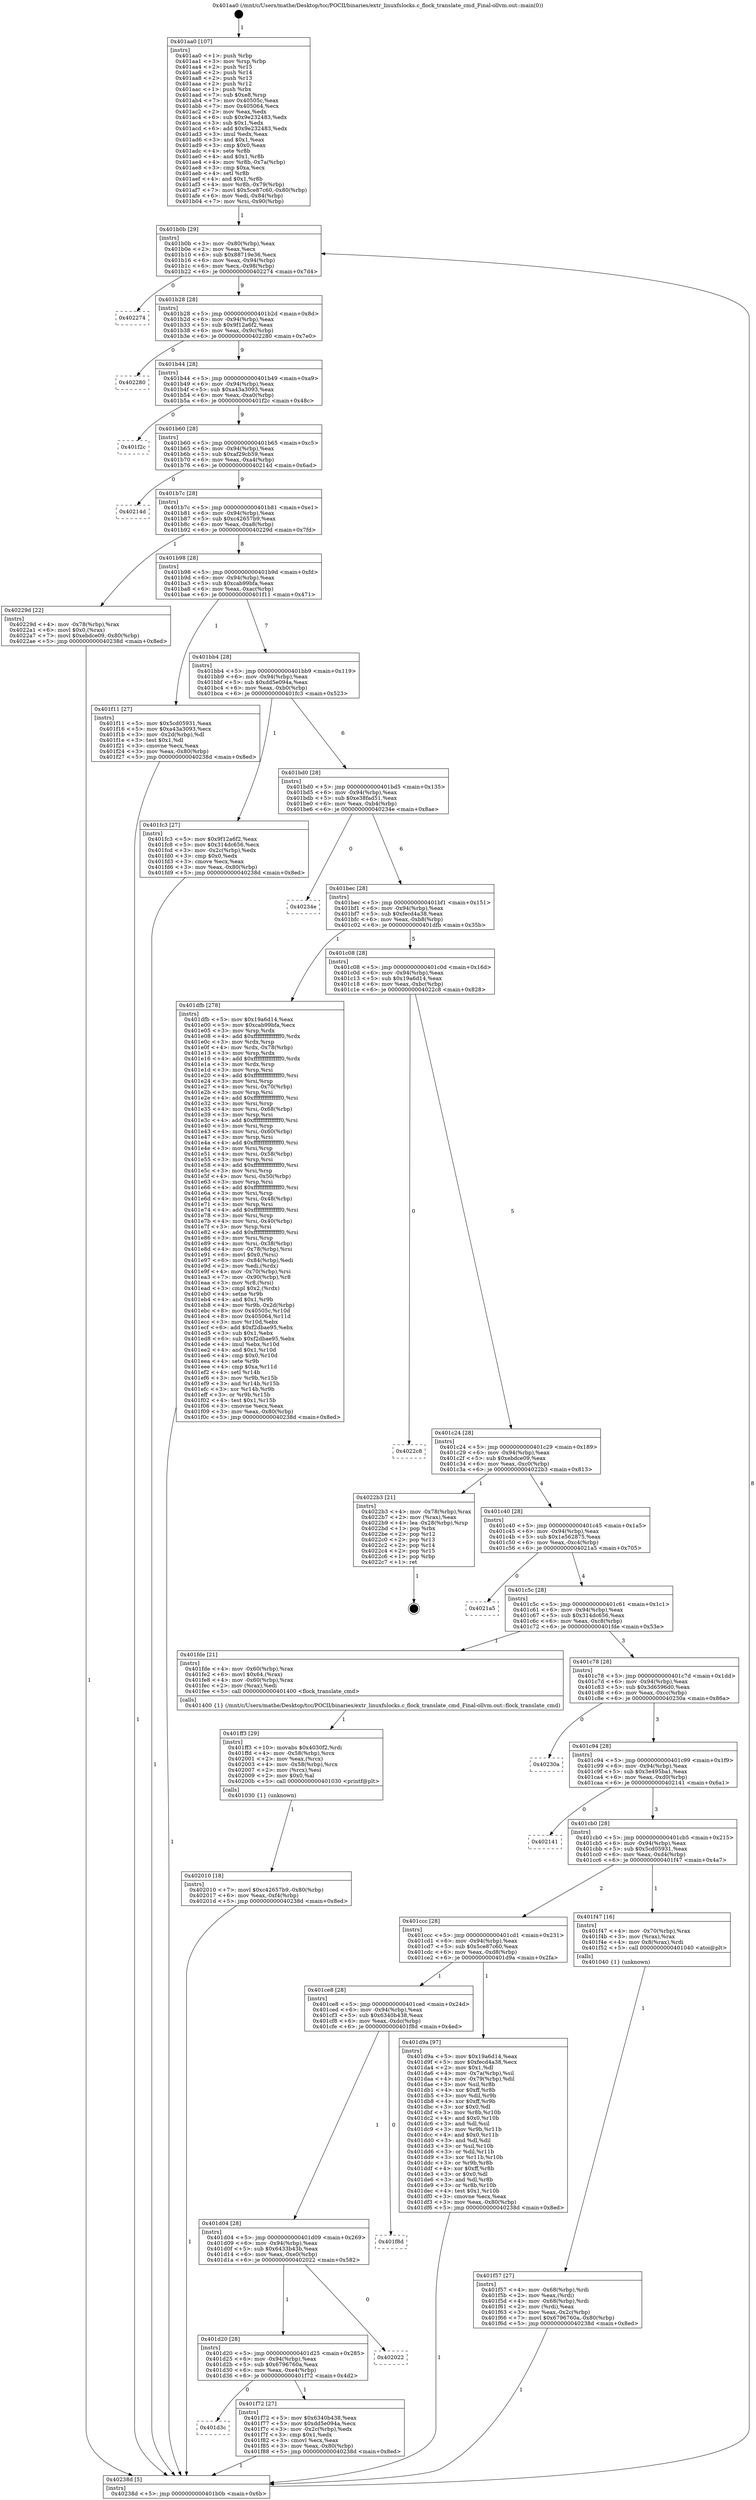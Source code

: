 digraph "0x401aa0" {
  label = "0x401aa0 (/mnt/c/Users/mathe/Desktop/tcc/POCII/binaries/extr_linuxfslocks.c_flock_translate_cmd_Final-ollvm.out::main(0))"
  labelloc = "t"
  node[shape=record]

  Entry [label="",width=0.3,height=0.3,shape=circle,fillcolor=black,style=filled]
  "0x401b0b" [label="{
     0x401b0b [29]\l
     | [instrs]\l
     &nbsp;&nbsp;0x401b0b \<+3\>: mov -0x80(%rbp),%eax\l
     &nbsp;&nbsp;0x401b0e \<+2\>: mov %eax,%ecx\l
     &nbsp;&nbsp;0x401b10 \<+6\>: sub $0x88719e36,%ecx\l
     &nbsp;&nbsp;0x401b16 \<+6\>: mov %eax,-0x94(%rbp)\l
     &nbsp;&nbsp;0x401b1c \<+6\>: mov %ecx,-0x98(%rbp)\l
     &nbsp;&nbsp;0x401b22 \<+6\>: je 0000000000402274 \<main+0x7d4\>\l
  }"]
  "0x402274" [label="{
     0x402274\l
  }", style=dashed]
  "0x401b28" [label="{
     0x401b28 [28]\l
     | [instrs]\l
     &nbsp;&nbsp;0x401b28 \<+5\>: jmp 0000000000401b2d \<main+0x8d\>\l
     &nbsp;&nbsp;0x401b2d \<+6\>: mov -0x94(%rbp),%eax\l
     &nbsp;&nbsp;0x401b33 \<+5\>: sub $0x9f12a6f2,%eax\l
     &nbsp;&nbsp;0x401b38 \<+6\>: mov %eax,-0x9c(%rbp)\l
     &nbsp;&nbsp;0x401b3e \<+6\>: je 0000000000402280 \<main+0x7e0\>\l
  }"]
  Exit [label="",width=0.3,height=0.3,shape=circle,fillcolor=black,style=filled,peripheries=2]
  "0x402280" [label="{
     0x402280\l
  }", style=dashed]
  "0x401b44" [label="{
     0x401b44 [28]\l
     | [instrs]\l
     &nbsp;&nbsp;0x401b44 \<+5\>: jmp 0000000000401b49 \<main+0xa9\>\l
     &nbsp;&nbsp;0x401b49 \<+6\>: mov -0x94(%rbp),%eax\l
     &nbsp;&nbsp;0x401b4f \<+5\>: sub $0xa43a3093,%eax\l
     &nbsp;&nbsp;0x401b54 \<+6\>: mov %eax,-0xa0(%rbp)\l
     &nbsp;&nbsp;0x401b5a \<+6\>: je 0000000000401f2c \<main+0x48c\>\l
  }"]
  "0x402010" [label="{
     0x402010 [18]\l
     | [instrs]\l
     &nbsp;&nbsp;0x402010 \<+7\>: movl $0xc42657b9,-0x80(%rbp)\l
     &nbsp;&nbsp;0x402017 \<+6\>: mov %eax,-0xf4(%rbp)\l
     &nbsp;&nbsp;0x40201d \<+5\>: jmp 000000000040238d \<main+0x8ed\>\l
  }"]
  "0x401f2c" [label="{
     0x401f2c\l
  }", style=dashed]
  "0x401b60" [label="{
     0x401b60 [28]\l
     | [instrs]\l
     &nbsp;&nbsp;0x401b60 \<+5\>: jmp 0000000000401b65 \<main+0xc5\>\l
     &nbsp;&nbsp;0x401b65 \<+6\>: mov -0x94(%rbp),%eax\l
     &nbsp;&nbsp;0x401b6b \<+5\>: sub $0xaf29cb59,%eax\l
     &nbsp;&nbsp;0x401b70 \<+6\>: mov %eax,-0xa4(%rbp)\l
     &nbsp;&nbsp;0x401b76 \<+6\>: je 000000000040214d \<main+0x6ad\>\l
  }"]
  "0x401ff3" [label="{
     0x401ff3 [29]\l
     | [instrs]\l
     &nbsp;&nbsp;0x401ff3 \<+10\>: movabs $0x4030f2,%rdi\l
     &nbsp;&nbsp;0x401ffd \<+4\>: mov -0x58(%rbp),%rcx\l
     &nbsp;&nbsp;0x402001 \<+2\>: mov %eax,(%rcx)\l
     &nbsp;&nbsp;0x402003 \<+4\>: mov -0x58(%rbp),%rcx\l
     &nbsp;&nbsp;0x402007 \<+2\>: mov (%rcx),%esi\l
     &nbsp;&nbsp;0x402009 \<+2\>: mov $0x0,%al\l
     &nbsp;&nbsp;0x40200b \<+5\>: call 0000000000401030 \<printf@plt\>\l
     | [calls]\l
     &nbsp;&nbsp;0x401030 \{1\} (unknown)\l
  }"]
  "0x40214d" [label="{
     0x40214d\l
  }", style=dashed]
  "0x401b7c" [label="{
     0x401b7c [28]\l
     | [instrs]\l
     &nbsp;&nbsp;0x401b7c \<+5\>: jmp 0000000000401b81 \<main+0xe1\>\l
     &nbsp;&nbsp;0x401b81 \<+6\>: mov -0x94(%rbp),%eax\l
     &nbsp;&nbsp;0x401b87 \<+5\>: sub $0xc42657b9,%eax\l
     &nbsp;&nbsp;0x401b8c \<+6\>: mov %eax,-0xa8(%rbp)\l
     &nbsp;&nbsp;0x401b92 \<+6\>: je 000000000040229d \<main+0x7fd\>\l
  }"]
  "0x401d3c" [label="{
     0x401d3c\l
  }", style=dashed]
  "0x40229d" [label="{
     0x40229d [22]\l
     | [instrs]\l
     &nbsp;&nbsp;0x40229d \<+4\>: mov -0x78(%rbp),%rax\l
     &nbsp;&nbsp;0x4022a1 \<+6\>: movl $0x0,(%rax)\l
     &nbsp;&nbsp;0x4022a7 \<+7\>: movl $0xebdce09,-0x80(%rbp)\l
     &nbsp;&nbsp;0x4022ae \<+5\>: jmp 000000000040238d \<main+0x8ed\>\l
  }"]
  "0x401b98" [label="{
     0x401b98 [28]\l
     | [instrs]\l
     &nbsp;&nbsp;0x401b98 \<+5\>: jmp 0000000000401b9d \<main+0xfd\>\l
     &nbsp;&nbsp;0x401b9d \<+6\>: mov -0x94(%rbp),%eax\l
     &nbsp;&nbsp;0x401ba3 \<+5\>: sub $0xcab99bfa,%eax\l
     &nbsp;&nbsp;0x401ba8 \<+6\>: mov %eax,-0xac(%rbp)\l
     &nbsp;&nbsp;0x401bae \<+6\>: je 0000000000401f11 \<main+0x471\>\l
  }"]
  "0x401f72" [label="{
     0x401f72 [27]\l
     | [instrs]\l
     &nbsp;&nbsp;0x401f72 \<+5\>: mov $0x6340b438,%eax\l
     &nbsp;&nbsp;0x401f77 \<+5\>: mov $0xdd5e094a,%ecx\l
     &nbsp;&nbsp;0x401f7c \<+3\>: mov -0x2c(%rbp),%edx\l
     &nbsp;&nbsp;0x401f7f \<+3\>: cmp $0x1,%edx\l
     &nbsp;&nbsp;0x401f82 \<+3\>: cmovl %ecx,%eax\l
     &nbsp;&nbsp;0x401f85 \<+3\>: mov %eax,-0x80(%rbp)\l
     &nbsp;&nbsp;0x401f88 \<+5\>: jmp 000000000040238d \<main+0x8ed\>\l
  }"]
  "0x401f11" [label="{
     0x401f11 [27]\l
     | [instrs]\l
     &nbsp;&nbsp;0x401f11 \<+5\>: mov $0x5cd05931,%eax\l
     &nbsp;&nbsp;0x401f16 \<+5\>: mov $0xa43a3093,%ecx\l
     &nbsp;&nbsp;0x401f1b \<+3\>: mov -0x2d(%rbp),%dl\l
     &nbsp;&nbsp;0x401f1e \<+3\>: test $0x1,%dl\l
     &nbsp;&nbsp;0x401f21 \<+3\>: cmovne %ecx,%eax\l
     &nbsp;&nbsp;0x401f24 \<+3\>: mov %eax,-0x80(%rbp)\l
     &nbsp;&nbsp;0x401f27 \<+5\>: jmp 000000000040238d \<main+0x8ed\>\l
  }"]
  "0x401bb4" [label="{
     0x401bb4 [28]\l
     | [instrs]\l
     &nbsp;&nbsp;0x401bb4 \<+5\>: jmp 0000000000401bb9 \<main+0x119\>\l
     &nbsp;&nbsp;0x401bb9 \<+6\>: mov -0x94(%rbp),%eax\l
     &nbsp;&nbsp;0x401bbf \<+5\>: sub $0xdd5e094a,%eax\l
     &nbsp;&nbsp;0x401bc4 \<+6\>: mov %eax,-0xb0(%rbp)\l
     &nbsp;&nbsp;0x401bca \<+6\>: je 0000000000401fc3 \<main+0x523\>\l
  }"]
  "0x401d20" [label="{
     0x401d20 [28]\l
     | [instrs]\l
     &nbsp;&nbsp;0x401d20 \<+5\>: jmp 0000000000401d25 \<main+0x285\>\l
     &nbsp;&nbsp;0x401d25 \<+6\>: mov -0x94(%rbp),%eax\l
     &nbsp;&nbsp;0x401d2b \<+5\>: sub $0x6796760a,%eax\l
     &nbsp;&nbsp;0x401d30 \<+6\>: mov %eax,-0xe4(%rbp)\l
     &nbsp;&nbsp;0x401d36 \<+6\>: je 0000000000401f72 \<main+0x4d2\>\l
  }"]
  "0x401fc3" [label="{
     0x401fc3 [27]\l
     | [instrs]\l
     &nbsp;&nbsp;0x401fc3 \<+5\>: mov $0x9f12a6f2,%eax\l
     &nbsp;&nbsp;0x401fc8 \<+5\>: mov $0x314dc656,%ecx\l
     &nbsp;&nbsp;0x401fcd \<+3\>: mov -0x2c(%rbp),%edx\l
     &nbsp;&nbsp;0x401fd0 \<+3\>: cmp $0x0,%edx\l
     &nbsp;&nbsp;0x401fd3 \<+3\>: cmove %ecx,%eax\l
     &nbsp;&nbsp;0x401fd6 \<+3\>: mov %eax,-0x80(%rbp)\l
     &nbsp;&nbsp;0x401fd9 \<+5\>: jmp 000000000040238d \<main+0x8ed\>\l
  }"]
  "0x401bd0" [label="{
     0x401bd0 [28]\l
     | [instrs]\l
     &nbsp;&nbsp;0x401bd0 \<+5\>: jmp 0000000000401bd5 \<main+0x135\>\l
     &nbsp;&nbsp;0x401bd5 \<+6\>: mov -0x94(%rbp),%eax\l
     &nbsp;&nbsp;0x401bdb \<+5\>: sub $0xe38fad51,%eax\l
     &nbsp;&nbsp;0x401be0 \<+6\>: mov %eax,-0xb4(%rbp)\l
     &nbsp;&nbsp;0x401be6 \<+6\>: je 000000000040234e \<main+0x8ae\>\l
  }"]
  "0x402022" [label="{
     0x402022\l
  }", style=dashed]
  "0x40234e" [label="{
     0x40234e\l
  }", style=dashed]
  "0x401bec" [label="{
     0x401bec [28]\l
     | [instrs]\l
     &nbsp;&nbsp;0x401bec \<+5\>: jmp 0000000000401bf1 \<main+0x151\>\l
     &nbsp;&nbsp;0x401bf1 \<+6\>: mov -0x94(%rbp),%eax\l
     &nbsp;&nbsp;0x401bf7 \<+5\>: sub $0xfecd4a38,%eax\l
     &nbsp;&nbsp;0x401bfc \<+6\>: mov %eax,-0xb8(%rbp)\l
     &nbsp;&nbsp;0x401c02 \<+6\>: je 0000000000401dfb \<main+0x35b\>\l
  }"]
  "0x401d04" [label="{
     0x401d04 [28]\l
     | [instrs]\l
     &nbsp;&nbsp;0x401d04 \<+5\>: jmp 0000000000401d09 \<main+0x269\>\l
     &nbsp;&nbsp;0x401d09 \<+6\>: mov -0x94(%rbp),%eax\l
     &nbsp;&nbsp;0x401d0f \<+5\>: sub $0x6433b43b,%eax\l
     &nbsp;&nbsp;0x401d14 \<+6\>: mov %eax,-0xe0(%rbp)\l
     &nbsp;&nbsp;0x401d1a \<+6\>: je 0000000000402022 \<main+0x582\>\l
  }"]
  "0x401dfb" [label="{
     0x401dfb [278]\l
     | [instrs]\l
     &nbsp;&nbsp;0x401dfb \<+5\>: mov $0x19a6d14,%eax\l
     &nbsp;&nbsp;0x401e00 \<+5\>: mov $0xcab99bfa,%ecx\l
     &nbsp;&nbsp;0x401e05 \<+3\>: mov %rsp,%rdx\l
     &nbsp;&nbsp;0x401e08 \<+4\>: add $0xfffffffffffffff0,%rdx\l
     &nbsp;&nbsp;0x401e0c \<+3\>: mov %rdx,%rsp\l
     &nbsp;&nbsp;0x401e0f \<+4\>: mov %rdx,-0x78(%rbp)\l
     &nbsp;&nbsp;0x401e13 \<+3\>: mov %rsp,%rdx\l
     &nbsp;&nbsp;0x401e16 \<+4\>: add $0xfffffffffffffff0,%rdx\l
     &nbsp;&nbsp;0x401e1a \<+3\>: mov %rdx,%rsp\l
     &nbsp;&nbsp;0x401e1d \<+3\>: mov %rsp,%rsi\l
     &nbsp;&nbsp;0x401e20 \<+4\>: add $0xfffffffffffffff0,%rsi\l
     &nbsp;&nbsp;0x401e24 \<+3\>: mov %rsi,%rsp\l
     &nbsp;&nbsp;0x401e27 \<+4\>: mov %rsi,-0x70(%rbp)\l
     &nbsp;&nbsp;0x401e2b \<+3\>: mov %rsp,%rsi\l
     &nbsp;&nbsp;0x401e2e \<+4\>: add $0xfffffffffffffff0,%rsi\l
     &nbsp;&nbsp;0x401e32 \<+3\>: mov %rsi,%rsp\l
     &nbsp;&nbsp;0x401e35 \<+4\>: mov %rsi,-0x68(%rbp)\l
     &nbsp;&nbsp;0x401e39 \<+3\>: mov %rsp,%rsi\l
     &nbsp;&nbsp;0x401e3c \<+4\>: add $0xfffffffffffffff0,%rsi\l
     &nbsp;&nbsp;0x401e40 \<+3\>: mov %rsi,%rsp\l
     &nbsp;&nbsp;0x401e43 \<+4\>: mov %rsi,-0x60(%rbp)\l
     &nbsp;&nbsp;0x401e47 \<+3\>: mov %rsp,%rsi\l
     &nbsp;&nbsp;0x401e4a \<+4\>: add $0xfffffffffffffff0,%rsi\l
     &nbsp;&nbsp;0x401e4e \<+3\>: mov %rsi,%rsp\l
     &nbsp;&nbsp;0x401e51 \<+4\>: mov %rsi,-0x58(%rbp)\l
     &nbsp;&nbsp;0x401e55 \<+3\>: mov %rsp,%rsi\l
     &nbsp;&nbsp;0x401e58 \<+4\>: add $0xfffffffffffffff0,%rsi\l
     &nbsp;&nbsp;0x401e5c \<+3\>: mov %rsi,%rsp\l
     &nbsp;&nbsp;0x401e5f \<+4\>: mov %rsi,-0x50(%rbp)\l
     &nbsp;&nbsp;0x401e63 \<+3\>: mov %rsp,%rsi\l
     &nbsp;&nbsp;0x401e66 \<+4\>: add $0xfffffffffffffff0,%rsi\l
     &nbsp;&nbsp;0x401e6a \<+3\>: mov %rsi,%rsp\l
     &nbsp;&nbsp;0x401e6d \<+4\>: mov %rsi,-0x48(%rbp)\l
     &nbsp;&nbsp;0x401e71 \<+3\>: mov %rsp,%rsi\l
     &nbsp;&nbsp;0x401e74 \<+4\>: add $0xfffffffffffffff0,%rsi\l
     &nbsp;&nbsp;0x401e78 \<+3\>: mov %rsi,%rsp\l
     &nbsp;&nbsp;0x401e7b \<+4\>: mov %rsi,-0x40(%rbp)\l
     &nbsp;&nbsp;0x401e7f \<+3\>: mov %rsp,%rsi\l
     &nbsp;&nbsp;0x401e82 \<+4\>: add $0xfffffffffffffff0,%rsi\l
     &nbsp;&nbsp;0x401e86 \<+3\>: mov %rsi,%rsp\l
     &nbsp;&nbsp;0x401e89 \<+4\>: mov %rsi,-0x38(%rbp)\l
     &nbsp;&nbsp;0x401e8d \<+4\>: mov -0x78(%rbp),%rsi\l
     &nbsp;&nbsp;0x401e91 \<+6\>: movl $0x0,(%rsi)\l
     &nbsp;&nbsp;0x401e97 \<+6\>: mov -0x84(%rbp),%edi\l
     &nbsp;&nbsp;0x401e9d \<+2\>: mov %edi,(%rdx)\l
     &nbsp;&nbsp;0x401e9f \<+4\>: mov -0x70(%rbp),%rsi\l
     &nbsp;&nbsp;0x401ea3 \<+7\>: mov -0x90(%rbp),%r8\l
     &nbsp;&nbsp;0x401eaa \<+3\>: mov %r8,(%rsi)\l
     &nbsp;&nbsp;0x401ead \<+3\>: cmpl $0x2,(%rdx)\l
     &nbsp;&nbsp;0x401eb0 \<+4\>: setne %r9b\l
     &nbsp;&nbsp;0x401eb4 \<+4\>: and $0x1,%r9b\l
     &nbsp;&nbsp;0x401eb8 \<+4\>: mov %r9b,-0x2d(%rbp)\l
     &nbsp;&nbsp;0x401ebc \<+8\>: mov 0x40505c,%r10d\l
     &nbsp;&nbsp;0x401ec4 \<+8\>: mov 0x405064,%r11d\l
     &nbsp;&nbsp;0x401ecc \<+3\>: mov %r10d,%ebx\l
     &nbsp;&nbsp;0x401ecf \<+6\>: add $0xf2dbae95,%ebx\l
     &nbsp;&nbsp;0x401ed5 \<+3\>: sub $0x1,%ebx\l
     &nbsp;&nbsp;0x401ed8 \<+6\>: sub $0xf2dbae95,%ebx\l
     &nbsp;&nbsp;0x401ede \<+4\>: imul %ebx,%r10d\l
     &nbsp;&nbsp;0x401ee2 \<+4\>: and $0x1,%r10d\l
     &nbsp;&nbsp;0x401ee6 \<+4\>: cmp $0x0,%r10d\l
     &nbsp;&nbsp;0x401eea \<+4\>: sete %r9b\l
     &nbsp;&nbsp;0x401eee \<+4\>: cmp $0xa,%r11d\l
     &nbsp;&nbsp;0x401ef2 \<+4\>: setl %r14b\l
     &nbsp;&nbsp;0x401ef6 \<+3\>: mov %r9b,%r15b\l
     &nbsp;&nbsp;0x401ef9 \<+3\>: and %r14b,%r15b\l
     &nbsp;&nbsp;0x401efc \<+3\>: xor %r14b,%r9b\l
     &nbsp;&nbsp;0x401eff \<+3\>: or %r9b,%r15b\l
     &nbsp;&nbsp;0x401f02 \<+4\>: test $0x1,%r15b\l
     &nbsp;&nbsp;0x401f06 \<+3\>: cmovne %ecx,%eax\l
     &nbsp;&nbsp;0x401f09 \<+3\>: mov %eax,-0x80(%rbp)\l
     &nbsp;&nbsp;0x401f0c \<+5\>: jmp 000000000040238d \<main+0x8ed\>\l
  }"]
  "0x401c08" [label="{
     0x401c08 [28]\l
     | [instrs]\l
     &nbsp;&nbsp;0x401c08 \<+5\>: jmp 0000000000401c0d \<main+0x16d\>\l
     &nbsp;&nbsp;0x401c0d \<+6\>: mov -0x94(%rbp),%eax\l
     &nbsp;&nbsp;0x401c13 \<+5\>: sub $0x19a6d14,%eax\l
     &nbsp;&nbsp;0x401c18 \<+6\>: mov %eax,-0xbc(%rbp)\l
     &nbsp;&nbsp;0x401c1e \<+6\>: je 00000000004022c8 \<main+0x828\>\l
  }"]
  "0x401f8d" [label="{
     0x401f8d\l
  }", style=dashed]
  "0x4022c8" [label="{
     0x4022c8\l
  }", style=dashed]
  "0x401c24" [label="{
     0x401c24 [28]\l
     | [instrs]\l
     &nbsp;&nbsp;0x401c24 \<+5\>: jmp 0000000000401c29 \<main+0x189\>\l
     &nbsp;&nbsp;0x401c29 \<+6\>: mov -0x94(%rbp),%eax\l
     &nbsp;&nbsp;0x401c2f \<+5\>: sub $0xebdce09,%eax\l
     &nbsp;&nbsp;0x401c34 \<+6\>: mov %eax,-0xc0(%rbp)\l
     &nbsp;&nbsp;0x401c3a \<+6\>: je 00000000004022b3 \<main+0x813\>\l
  }"]
  "0x401f57" [label="{
     0x401f57 [27]\l
     | [instrs]\l
     &nbsp;&nbsp;0x401f57 \<+4\>: mov -0x68(%rbp),%rdi\l
     &nbsp;&nbsp;0x401f5b \<+2\>: mov %eax,(%rdi)\l
     &nbsp;&nbsp;0x401f5d \<+4\>: mov -0x68(%rbp),%rdi\l
     &nbsp;&nbsp;0x401f61 \<+2\>: mov (%rdi),%eax\l
     &nbsp;&nbsp;0x401f63 \<+3\>: mov %eax,-0x2c(%rbp)\l
     &nbsp;&nbsp;0x401f66 \<+7\>: movl $0x6796760a,-0x80(%rbp)\l
     &nbsp;&nbsp;0x401f6d \<+5\>: jmp 000000000040238d \<main+0x8ed\>\l
  }"]
  "0x4022b3" [label="{
     0x4022b3 [21]\l
     | [instrs]\l
     &nbsp;&nbsp;0x4022b3 \<+4\>: mov -0x78(%rbp),%rax\l
     &nbsp;&nbsp;0x4022b7 \<+2\>: mov (%rax),%eax\l
     &nbsp;&nbsp;0x4022b9 \<+4\>: lea -0x28(%rbp),%rsp\l
     &nbsp;&nbsp;0x4022bd \<+1\>: pop %rbx\l
     &nbsp;&nbsp;0x4022be \<+2\>: pop %r12\l
     &nbsp;&nbsp;0x4022c0 \<+2\>: pop %r13\l
     &nbsp;&nbsp;0x4022c2 \<+2\>: pop %r14\l
     &nbsp;&nbsp;0x4022c4 \<+2\>: pop %r15\l
     &nbsp;&nbsp;0x4022c6 \<+1\>: pop %rbp\l
     &nbsp;&nbsp;0x4022c7 \<+1\>: ret\l
  }"]
  "0x401c40" [label="{
     0x401c40 [28]\l
     | [instrs]\l
     &nbsp;&nbsp;0x401c40 \<+5\>: jmp 0000000000401c45 \<main+0x1a5\>\l
     &nbsp;&nbsp;0x401c45 \<+6\>: mov -0x94(%rbp),%eax\l
     &nbsp;&nbsp;0x401c4b \<+5\>: sub $0x1e562875,%eax\l
     &nbsp;&nbsp;0x401c50 \<+6\>: mov %eax,-0xc4(%rbp)\l
     &nbsp;&nbsp;0x401c56 \<+6\>: je 00000000004021a5 \<main+0x705\>\l
  }"]
  "0x401aa0" [label="{
     0x401aa0 [107]\l
     | [instrs]\l
     &nbsp;&nbsp;0x401aa0 \<+1\>: push %rbp\l
     &nbsp;&nbsp;0x401aa1 \<+3\>: mov %rsp,%rbp\l
     &nbsp;&nbsp;0x401aa4 \<+2\>: push %r15\l
     &nbsp;&nbsp;0x401aa6 \<+2\>: push %r14\l
     &nbsp;&nbsp;0x401aa8 \<+2\>: push %r13\l
     &nbsp;&nbsp;0x401aaa \<+2\>: push %r12\l
     &nbsp;&nbsp;0x401aac \<+1\>: push %rbx\l
     &nbsp;&nbsp;0x401aad \<+7\>: sub $0xe8,%rsp\l
     &nbsp;&nbsp;0x401ab4 \<+7\>: mov 0x40505c,%eax\l
     &nbsp;&nbsp;0x401abb \<+7\>: mov 0x405064,%ecx\l
     &nbsp;&nbsp;0x401ac2 \<+2\>: mov %eax,%edx\l
     &nbsp;&nbsp;0x401ac4 \<+6\>: sub $0x9e232483,%edx\l
     &nbsp;&nbsp;0x401aca \<+3\>: sub $0x1,%edx\l
     &nbsp;&nbsp;0x401acd \<+6\>: add $0x9e232483,%edx\l
     &nbsp;&nbsp;0x401ad3 \<+3\>: imul %edx,%eax\l
     &nbsp;&nbsp;0x401ad6 \<+3\>: and $0x1,%eax\l
     &nbsp;&nbsp;0x401ad9 \<+3\>: cmp $0x0,%eax\l
     &nbsp;&nbsp;0x401adc \<+4\>: sete %r8b\l
     &nbsp;&nbsp;0x401ae0 \<+4\>: and $0x1,%r8b\l
     &nbsp;&nbsp;0x401ae4 \<+4\>: mov %r8b,-0x7a(%rbp)\l
     &nbsp;&nbsp;0x401ae8 \<+3\>: cmp $0xa,%ecx\l
     &nbsp;&nbsp;0x401aeb \<+4\>: setl %r8b\l
     &nbsp;&nbsp;0x401aef \<+4\>: and $0x1,%r8b\l
     &nbsp;&nbsp;0x401af3 \<+4\>: mov %r8b,-0x79(%rbp)\l
     &nbsp;&nbsp;0x401af7 \<+7\>: movl $0x5ce87c60,-0x80(%rbp)\l
     &nbsp;&nbsp;0x401afe \<+6\>: mov %edi,-0x84(%rbp)\l
     &nbsp;&nbsp;0x401b04 \<+7\>: mov %rsi,-0x90(%rbp)\l
  }"]
  "0x4021a5" [label="{
     0x4021a5\l
  }", style=dashed]
  "0x401c5c" [label="{
     0x401c5c [28]\l
     | [instrs]\l
     &nbsp;&nbsp;0x401c5c \<+5\>: jmp 0000000000401c61 \<main+0x1c1\>\l
     &nbsp;&nbsp;0x401c61 \<+6\>: mov -0x94(%rbp),%eax\l
     &nbsp;&nbsp;0x401c67 \<+5\>: sub $0x314dc656,%eax\l
     &nbsp;&nbsp;0x401c6c \<+6\>: mov %eax,-0xc8(%rbp)\l
     &nbsp;&nbsp;0x401c72 \<+6\>: je 0000000000401fde \<main+0x53e\>\l
  }"]
  "0x40238d" [label="{
     0x40238d [5]\l
     | [instrs]\l
     &nbsp;&nbsp;0x40238d \<+5\>: jmp 0000000000401b0b \<main+0x6b\>\l
  }"]
  "0x401fde" [label="{
     0x401fde [21]\l
     | [instrs]\l
     &nbsp;&nbsp;0x401fde \<+4\>: mov -0x60(%rbp),%rax\l
     &nbsp;&nbsp;0x401fe2 \<+6\>: movl $0x64,(%rax)\l
     &nbsp;&nbsp;0x401fe8 \<+4\>: mov -0x60(%rbp),%rax\l
     &nbsp;&nbsp;0x401fec \<+2\>: mov (%rax),%edi\l
     &nbsp;&nbsp;0x401fee \<+5\>: call 0000000000401400 \<flock_translate_cmd\>\l
     | [calls]\l
     &nbsp;&nbsp;0x401400 \{1\} (/mnt/c/Users/mathe/Desktop/tcc/POCII/binaries/extr_linuxfslocks.c_flock_translate_cmd_Final-ollvm.out::flock_translate_cmd)\l
  }"]
  "0x401c78" [label="{
     0x401c78 [28]\l
     | [instrs]\l
     &nbsp;&nbsp;0x401c78 \<+5\>: jmp 0000000000401c7d \<main+0x1dd\>\l
     &nbsp;&nbsp;0x401c7d \<+6\>: mov -0x94(%rbp),%eax\l
     &nbsp;&nbsp;0x401c83 \<+5\>: sub $0x3d6596d0,%eax\l
     &nbsp;&nbsp;0x401c88 \<+6\>: mov %eax,-0xcc(%rbp)\l
     &nbsp;&nbsp;0x401c8e \<+6\>: je 000000000040230a \<main+0x86a\>\l
  }"]
  "0x401ce8" [label="{
     0x401ce8 [28]\l
     | [instrs]\l
     &nbsp;&nbsp;0x401ce8 \<+5\>: jmp 0000000000401ced \<main+0x24d\>\l
     &nbsp;&nbsp;0x401ced \<+6\>: mov -0x94(%rbp),%eax\l
     &nbsp;&nbsp;0x401cf3 \<+5\>: sub $0x6340b438,%eax\l
     &nbsp;&nbsp;0x401cf8 \<+6\>: mov %eax,-0xdc(%rbp)\l
     &nbsp;&nbsp;0x401cfe \<+6\>: je 0000000000401f8d \<main+0x4ed\>\l
  }"]
  "0x40230a" [label="{
     0x40230a\l
  }", style=dashed]
  "0x401c94" [label="{
     0x401c94 [28]\l
     | [instrs]\l
     &nbsp;&nbsp;0x401c94 \<+5\>: jmp 0000000000401c99 \<main+0x1f9\>\l
     &nbsp;&nbsp;0x401c99 \<+6\>: mov -0x94(%rbp),%eax\l
     &nbsp;&nbsp;0x401c9f \<+5\>: sub $0x3e495ba1,%eax\l
     &nbsp;&nbsp;0x401ca4 \<+6\>: mov %eax,-0xd0(%rbp)\l
     &nbsp;&nbsp;0x401caa \<+6\>: je 0000000000402141 \<main+0x6a1\>\l
  }"]
  "0x401d9a" [label="{
     0x401d9a [97]\l
     | [instrs]\l
     &nbsp;&nbsp;0x401d9a \<+5\>: mov $0x19a6d14,%eax\l
     &nbsp;&nbsp;0x401d9f \<+5\>: mov $0xfecd4a38,%ecx\l
     &nbsp;&nbsp;0x401da4 \<+2\>: mov $0x1,%dl\l
     &nbsp;&nbsp;0x401da6 \<+4\>: mov -0x7a(%rbp),%sil\l
     &nbsp;&nbsp;0x401daa \<+4\>: mov -0x79(%rbp),%dil\l
     &nbsp;&nbsp;0x401dae \<+3\>: mov %sil,%r8b\l
     &nbsp;&nbsp;0x401db1 \<+4\>: xor $0xff,%r8b\l
     &nbsp;&nbsp;0x401db5 \<+3\>: mov %dil,%r9b\l
     &nbsp;&nbsp;0x401db8 \<+4\>: xor $0xff,%r9b\l
     &nbsp;&nbsp;0x401dbc \<+3\>: xor $0x0,%dl\l
     &nbsp;&nbsp;0x401dbf \<+3\>: mov %r8b,%r10b\l
     &nbsp;&nbsp;0x401dc2 \<+4\>: and $0x0,%r10b\l
     &nbsp;&nbsp;0x401dc6 \<+3\>: and %dl,%sil\l
     &nbsp;&nbsp;0x401dc9 \<+3\>: mov %r9b,%r11b\l
     &nbsp;&nbsp;0x401dcc \<+4\>: and $0x0,%r11b\l
     &nbsp;&nbsp;0x401dd0 \<+3\>: and %dl,%dil\l
     &nbsp;&nbsp;0x401dd3 \<+3\>: or %sil,%r10b\l
     &nbsp;&nbsp;0x401dd6 \<+3\>: or %dil,%r11b\l
     &nbsp;&nbsp;0x401dd9 \<+3\>: xor %r11b,%r10b\l
     &nbsp;&nbsp;0x401ddc \<+3\>: or %r9b,%r8b\l
     &nbsp;&nbsp;0x401ddf \<+4\>: xor $0xff,%r8b\l
     &nbsp;&nbsp;0x401de3 \<+3\>: or $0x0,%dl\l
     &nbsp;&nbsp;0x401de6 \<+3\>: and %dl,%r8b\l
     &nbsp;&nbsp;0x401de9 \<+3\>: or %r8b,%r10b\l
     &nbsp;&nbsp;0x401dec \<+4\>: test $0x1,%r10b\l
     &nbsp;&nbsp;0x401df0 \<+3\>: cmovne %ecx,%eax\l
     &nbsp;&nbsp;0x401df3 \<+3\>: mov %eax,-0x80(%rbp)\l
     &nbsp;&nbsp;0x401df6 \<+5\>: jmp 000000000040238d \<main+0x8ed\>\l
  }"]
  "0x402141" [label="{
     0x402141\l
  }", style=dashed]
  "0x401cb0" [label="{
     0x401cb0 [28]\l
     | [instrs]\l
     &nbsp;&nbsp;0x401cb0 \<+5\>: jmp 0000000000401cb5 \<main+0x215\>\l
     &nbsp;&nbsp;0x401cb5 \<+6\>: mov -0x94(%rbp),%eax\l
     &nbsp;&nbsp;0x401cbb \<+5\>: sub $0x5cd05931,%eax\l
     &nbsp;&nbsp;0x401cc0 \<+6\>: mov %eax,-0xd4(%rbp)\l
     &nbsp;&nbsp;0x401cc6 \<+6\>: je 0000000000401f47 \<main+0x4a7\>\l
  }"]
  "0x401ccc" [label="{
     0x401ccc [28]\l
     | [instrs]\l
     &nbsp;&nbsp;0x401ccc \<+5\>: jmp 0000000000401cd1 \<main+0x231\>\l
     &nbsp;&nbsp;0x401cd1 \<+6\>: mov -0x94(%rbp),%eax\l
     &nbsp;&nbsp;0x401cd7 \<+5\>: sub $0x5ce87c60,%eax\l
     &nbsp;&nbsp;0x401cdc \<+6\>: mov %eax,-0xd8(%rbp)\l
     &nbsp;&nbsp;0x401ce2 \<+6\>: je 0000000000401d9a \<main+0x2fa\>\l
  }"]
  "0x401f47" [label="{
     0x401f47 [16]\l
     | [instrs]\l
     &nbsp;&nbsp;0x401f47 \<+4\>: mov -0x70(%rbp),%rax\l
     &nbsp;&nbsp;0x401f4b \<+3\>: mov (%rax),%rax\l
     &nbsp;&nbsp;0x401f4e \<+4\>: mov 0x8(%rax),%rdi\l
     &nbsp;&nbsp;0x401f52 \<+5\>: call 0000000000401040 \<atoi@plt\>\l
     | [calls]\l
     &nbsp;&nbsp;0x401040 \{1\} (unknown)\l
  }"]
  Entry -> "0x401aa0" [label=" 1"]
  "0x401b0b" -> "0x402274" [label=" 0"]
  "0x401b0b" -> "0x401b28" [label=" 9"]
  "0x4022b3" -> Exit [label=" 1"]
  "0x401b28" -> "0x402280" [label=" 0"]
  "0x401b28" -> "0x401b44" [label=" 9"]
  "0x40229d" -> "0x40238d" [label=" 1"]
  "0x401b44" -> "0x401f2c" [label=" 0"]
  "0x401b44" -> "0x401b60" [label=" 9"]
  "0x402010" -> "0x40238d" [label=" 1"]
  "0x401b60" -> "0x40214d" [label=" 0"]
  "0x401b60" -> "0x401b7c" [label=" 9"]
  "0x401ff3" -> "0x402010" [label=" 1"]
  "0x401b7c" -> "0x40229d" [label=" 1"]
  "0x401b7c" -> "0x401b98" [label=" 8"]
  "0x401fde" -> "0x401ff3" [label=" 1"]
  "0x401b98" -> "0x401f11" [label=" 1"]
  "0x401b98" -> "0x401bb4" [label=" 7"]
  "0x401fc3" -> "0x40238d" [label=" 1"]
  "0x401bb4" -> "0x401fc3" [label=" 1"]
  "0x401bb4" -> "0x401bd0" [label=" 6"]
  "0x401d20" -> "0x401d3c" [label=" 0"]
  "0x401bd0" -> "0x40234e" [label=" 0"]
  "0x401bd0" -> "0x401bec" [label=" 6"]
  "0x401d20" -> "0x401f72" [label=" 1"]
  "0x401bec" -> "0x401dfb" [label=" 1"]
  "0x401bec" -> "0x401c08" [label=" 5"]
  "0x401d04" -> "0x401d20" [label=" 1"]
  "0x401c08" -> "0x4022c8" [label=" 0"]
  "0x401c08" -> "0x401c24" [label=" 5"]
  "0x401d04" -> "0x402022" [label=" 0"]
  "0x401c24" -> "0x4022b3" [label=" 1"]
  "0x401c24" -> "0x401c40" [label=" 4"]
  "0x401ce8" -> "0x401d04" [label=" 1"]
  "0x401c40" -> "0x4021a5" [label=" 0"]
  "0x401c40" -> "0x401c5c" [label=" 4"]
  "0x401f72" -> "0x40238d" [label=" 1"]
  "0x401c5c" -> "0x401fde" [label=" 1"]
  "0x401c5c" -> "0x401c78" [label=" 3"]
  "0x401f57" -> "0x40238d" [label=" 1"]
  "0x401c78" -> "0x40230a" [label=" 0"]
  "0x401c78" -> "0x401c94" [label=" 3"]
  "0x401f47" -> "0x401f57" [label=" 1"]
  "0x401c94" -> "0x402141" [label=" 0"]
  "0x401c94" -> "0x401cb0" [label=" 3"]
  "0x401f11" -> "0x40238d" [label=" 1"]
  "0x401cb0" -> "0x401f47" [label=" 1"]
  "0x401cb0" -> "0x401ccc" [label=" 2"]
  "0x401dfb" -> "0x40238d" [label=" 1"]
  "0x401ccc" -> "0x401d9a" [label=" 1"]
  "0x401ccc" -> "0x401ce8" [label=" 1"]
  "0x401d9a" -> "0x40238d" [label=" 1"]
  "0x401aa0" -> "0x401b0b" [label=" 1"]
  "0x40238d" -> "0x401b0b" [label=" 8"]
  "0x401ce8" -> "0x401f8d" [label=" 0"]
}
